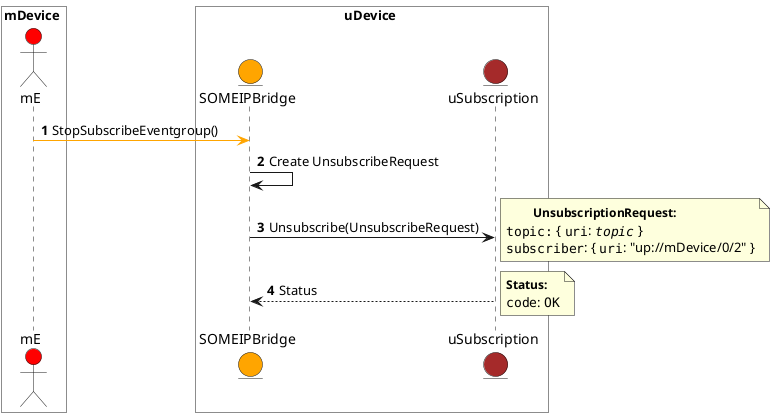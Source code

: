 /'
 Copyright (c) 2023 General Motors GTO LLC.

 Licensed to the Apache Software Foundation (ASF) under one
 or more contributor license agreements.  See the NOTICE file
 distributed with this work for additional information
 regarding copyright ownership.  The ASF licenses this file
 to you under the Apache License, Version 2.0 (the
 "License"); you may not use this file except in compliance
 with the License.  You may obtain a copy of the License at

  http://www.apache.org/licenses/LICENSE-2.0

 Unless required by applicable law or agreed to in writing,
 software distributed under the License is distributed on an
 "AS IS" BASIS, WITHOUT WARRANTIES OR CONDITIONS OF ANY
 KIND, either express or implied.  See the License for the
 specific language governing permissions and limitations
 under the License.
'/
@startuml unsubscribe_m_2_u
autonumber

box mDevice #white
	actor mE #red
end box
box uDevice #white
	entity SOMEIPBridge as Bridge #orange
  	entity uSubscription as SM1 #brown
 end box

mE -[#orange]> Bridge: StopSubscribeEventgroup()
Bridge -> Bridge: Create UnsubscribeRequest
Bridge -> SM1: Unsubscribe(UnsubscribeRequest)
note right
 	<size:12>**UnsubscriptionRequest:**</size> 
	""topic:"" { ""uri"": ""//topic//"" }  
	""subscriber"": { ""uri"": "up://mDevice/0/2" }
end note
SM1 --> Bridge: Status
note right
	<size:12>**Status:**</size>
	""code"": ""OK""
end note
@enduml